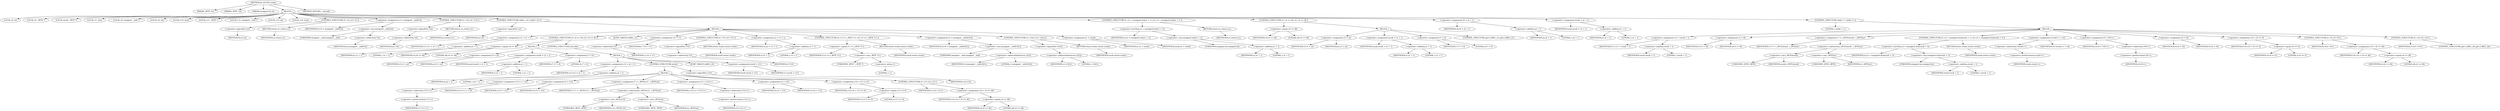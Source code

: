 digraph do_rfc1035_name {  
"1000112" [label = "(METHOD,do_rfc1035_name)" ]
"1000113" [label = "(PARAM,_BYTE *a1)" ]
"1000114" [label = "(PARAM,_BYTE *a2)" ]
"1000115" [label = "(PARAM,unsigned int a3)" ]
"1000116" [label = "(BLOCK,,)" ]
"1000117" [label = "(LOCAL,v4: int)" ]
"1000118" [label = "(LOCAL,v5: _BYTE *)" ]
"1000119" [label = "(LOCAL,result: _BYTE *)" ]
"1000120" [label = "(LOCAL,v7: char)" ]
"1000121" [label = "(LOCAL,v8: unsigned __int8 *)" ]
"1000122" [label = "(LOCAL,v9: int)" ]
"1000123" [label = "(LOCAL,v10: bool)" ]
"1000124" [label = "(LOCAL,v11: _BYTE *)" ]
"1000125" [label = "(LOCAL,v12: unsigned __int8 *)" ]
"1000126" [label = "(LOCAL,v13: int)" ]
"1000127" [label = "(LOCAL,v14: bool)" ]
"1000128" [label = "(CONTROL_STRUCTURE,if ( !a2 ),if ( !a2 ))" ]
"1000129" [label = "(<operator>.logicalNot,!a2)" ]
"1000130" [label = "(IDENTIFIER,a2,!a2)" ]
"1000131" [label = "(RETURN,return a1;,return a1;)" ]
"1000132" [label = "(IDENTIFIER,a1,return a1;)" ]
"1000133" [label = "(<operator>.assignment,v4 = (unsigned __int8)*a2)" ]
"1000134" [label = "(IDENTIFIER,v4,v4 = (unsigned __int8)*a2)" ]
"1000135" [label = "(<operator>.cast,(unsigned __int8)*a2)" ]
"1000136" [label = "(UNKNOWN,unsigned __int8,unsigned __int8)" ]
"1000137" [label = "(<operator>.indirection,*a2)" ]
"1000138" [label = "(IDENTIFIER,a2,(unsigned __int8)*a2)" ]
"1000139" [label = "(CONTROL_STRUCTURE,if ( !*a2 ),if ( !*a2 ))" ]
"1000140" [label = "(<operator>.logicalNot,!*a2)" ]
"1000141" [label = "(<operator>.indirection,*a2)" ]
"1000142" [label = "(IDENTIFIER,a2,!*a2)" ]
"1000143" [label = "(RETURN,return a1;,return a1;)" ]
"1000144" [label = "(IDENTIFIER,a1,return a1;)" ]
"1000145" [label = "(CONTROL_STRUCTURE,while ( !a3 ),while ( !a3 ))" ]
"1000146" [label = "(<operator>.logicalNot,!a3)" ]
"1000147" [label = "(IDENTIFIER,a3,!a3)" ]
"1000148" [label = "(BLOCK,,)" ]
"1000149" [label = "(<operator>.assignment,v11 = a1 + 1)" ]
"1000150" [label = "(IDENTIFIER,v11,v11 = a1 + 1)" ]
"1000151" [label = "(<operator>.addition,a1 + 1)" ]
"1000152" [label = "(IDENTIFIER,a1,a1 + 1)" ]
"1000153" [label = "(LITERAL,1,a1 + 1)" ]
"1000154" [label = "(CONTROL_STRUCTURE,if ( v4 == 46 ),if ( v4 == 46 ))" ]
"1000155" [label = "(<operator>.equals,v4 == 46)" ]
"1000156" [label = "(IDENTIFIER,v4,v4 == 46)" ]
"1000157" [label = "(LITERAL,46,v4 == 46)" ]
"1000158" [label = "(BLOCK,,)" ]
"1000159" [label = "(<operator>.assignment,v5 = a2)" ]
"1000160" [label = "(IDENTIFIER,v5,v5 = a2)" ]
"1000161" [label = "(IDENTIFIER,a2,v5 = a2)" ]
"1000162" [label = "(<operator>.assignment,result = a1 + 1)" ]
"1000163" [label = "(IDENTIFIER,result,result = a1 + 1)" ]
"1000164" [label = "(<operator>.addition,a1 + 1)" ]
"1000165" [label = "(IDENTIFIER,a1,a1 + 1)" ]
"1000166" [label = "(LITERAL,1,a1 + 1)" ]
"1000167" [label = "(<operator>.assignment,v7 = 0)" ]
"1000168" [label = "(IDENTIFIER,v7,v7 = 0)" ]
"1000169" [label = "(LITERAL,0,v7 = 0)" ]
"1000170" [label = "(CONTROL_STRUCTURE,else,else)" ]
"1000171" [label = "(BLOCK,,)" ]
"1000172" [label = "(<operator>.assignment,v12 = a2 + 1)" ]
"1000173" [label = "(IDENTIFIER,v12,v12 = a2 + 1)" ]
"1000174" [label = "(<operator>.addition,a2 + 1)" ]
"1000175" [label = "(IDENTIFIER,a2,a2 + 1)" ]
"1000176" [label = "(LITERAL,1,a2 + 1)" ]
"1000177" [label = "(CONTROL_STRUCTURE,do,do)" ]
"1000178" [label = "(BLOCK,,)" ]
"1000179" [label = "(<operator>.assignment,*v11++ = v4)" ]
"1000180" [label = "(<operator>.indirection,*v11++)" ]
"1000181" [label = "(<operator>.postIncrement,v11++)" ]
"1000182" [label = "(IDENTIFIER,v11,v11++)" ]
"1000183" [label = "(IDENTIFIER,v4,*v11++ = v4)" ]
"1000184" [label = "(<operator>.assignment,v5 = v12)" ]
"1000185" [label = "(IDENTIFIER,v5,v5 = v12)" ]
"1000186" [label = "(IDENTIFIER,v12,v5 = v12)" ]
"1000187" [label = "(<operator>.assignment,v7 = (_BYTE)v12 - (_BYTE)a2)" ]
"1000188" [label = "(IDENTIFIER,v7,v7 = (_BYTE)v12 - (_BYTE)a2)" ]
"1000189" [label = "(<operator>.subtraction,(_BYTE)v12 - (_BYTE)a2)" ]
"1000190" [label = "(<operator>.cast,(_BYTE)v12)" ]
"1000191" [label = "(UNKNOWN,_BYTE,_BYTE)" ]
"1000192" [label = "(IDENTIFIER,v12,(_BYTE)v12)" ]
"1000193" [label = "(<operator>.cast,(_BYTE)a2)" ]
"1000194" [label = "(UNKNOWN,_BYTE,_BYTE)" ]
"1000195" [label = "(IDENTIFIER,a2,(_BYTE)a2)" ]
"1000196" [label = "(<operator>.assignment,v13 = *v12++)" ]
"1000197" [label = "(IDENTIFIER,v13,v13 = *v12++)" ]
"1000198" [label = "(<operator>.indirection,*v12++)" ]
"1000199" [label = "(<operator>.postIncrement,v12++)" ]
"1000200" [label = "(IDENTIFIER,v12,v12++)" ]
"1000201" [label = "(<operator>.assignment,v4 = v13)" ]
"1000202" [label = "(IDENTIFIER,v4,v4 = v13)" ]
"1000203" [label = "(IDENTIFIER,v13,v4 = v13)" ]
"1000204" [label = "(<operator>.assignment,v14 = v13 == 0)" ]
"1000205" [label = "(IDENTIFIER,v14,v14 = v13 == 0)" ]
"1000206" [label = "(<operator>.equals,v13 == 0)" ]
"1000207" [label = "(IDENTIFIER,v13,v13 == 0)" ]
"1000208" [label = "(LITERAL,0,v13 == 0)" ]
"1000209" [label = "(CONTROL_STRUCTURE,if ( v13 ),if ( v13 ))" ]
"1000210" [label = "(IDENTIFIER,v13,if ( v13 ))" ]
"1000211" [label = "(<operator>.assignment,v14 = v4 == 46)" ]
"1000212" [label = "(IDENTIFIER,v14,v14 = v4 == 46)" ]
"1000213" [label = "(<operator>.equals,v4 == 46)" ]
"1000214" [label = "(IDENTIFIER,v4,v4 == 46)" ]
"1000215" [label = "(LITERAL,46,v4 == 46)" ]
"1000216" [label = "(<operator>.logicalNot,!v14)" ]
"1000217" [label = "(IDENTIFIER,v14,!v14)" ]
"1000218" [label = "(JUMP_TARGET,LABEL_20)" ]
"1000219" [label = "(<operator>.assignment,result = v11)" ]
"1000220" [label = "(IDENTIFIER,result,result = v11)" ]
"1000221" [label = "(IDENTIFIER,v11,result = v11)" ]
"1000222" [label = "(JUMP_TARGET,LABEL_21)" ]
"1000223" [label = "(<operator>.assignment,*a1 = v7)" ]
"1000224" [label = "(<operator>.indirection,*a1)" ]
"1000225" [label = "(IDENTIFIER,a1,*a1 = v7)" ]
"1000226" [label = "(IDENTIFIER,v7,*a1 = v7)" ]
"1000227" [label = "(CONTROL_STRUCTURE,if ( !*v5 ),if ( !*v5 ))" ]
"1000228" [label = "(<operator>.logicalNot,!*v5)" ]
"1000229" [label = "(<operator>.indirection,*v5)" ]
"1000230" [label = "(IDENTIFIER,v5,!*v5)" ]
"1000231" [label = "(RETURN,return result;,return result;)" ]
"1000232" [label = "(IDENTIFIER,result,return result;)" ]
"1000233" [label = "(<operator>.assignment,a2 = v5 + 1)" ]
"1000234" [label = "(IDENTIFIER,a2,a2 = v5 + 1)" ]
"1000235" [label = "(<operator>.addition,v5 + 1)" ]
"1000236" [label = "(IDENTIFIER,v5,v5 + 1)" ]
"1000237" [label = "(LITERAL,1,v5 + 1)" ]
"1000238" [label = "(CONTROL_STRUCTURE,if ( v5 == (_BYTE *)-1 ),if ( v5 == (_BYTE *)-1 ))" ]
"1000239" [label = "(<operator>.equals,v5 == (_BYTE *)-1)" ]
"1000240" [label = "(IDENTIFIER,v5,v5 == (_BYTE *)-1)" ]
"1000241" [label = "(<operator>.cast,(_BYTE *)-1)" ]
"1000242" [label = "(UNKNOWN,_BYTE *,_BYTE *)" ]
"1000243" [label = "(<operator>.minus,-1)" ]
"1000244" [label = "(LITERAL,1,-1)" ]
"1000245" [label = "(RETURN,return result;,return result;)" ]
"1000246" [label = "(IDENTIFIER,result,return result;)" ]
"1000247" [label = "(<operator>.assignment,v4 = (unsigned __int8)v5[1])" ]
"1000248" [label = "(IDENTIFIER,v4,v4 = (unsigned __int8)v5[1])" ]
"1000249" [label = "(<operator>.cast,(unsigned __int8)v5[1])" ]
"1000250" [label = "(UNKNOWN,unsigned __int8,unsigned __int8)" ]
"1000251" [label = "(<operator>.indirectIndexAccess,v5[1])" ]
"1000252" [label = "(IDENTIFIER,v5,(unsigned __int8)v5[1])" ]
"1000253" [label = "(LITERAL,1,(unsigned __int8)v5[1])" ]
"1000254" [label = "(CONTROL_STRUCTURE,if ( !v5[1] ),if ( !v5[1] ))" ]
"1000255" [label = "(<operator>.logicalNot,!v5[1])" ]
"1000256" [label = "(<operator>.indirectIndexAccess,v5[1])" ]
"1000257" [label = "(IDENTIFIER,v5,!v5[1])" ]
"1000258" [label = "(LITERAL,1,!v5[1])" ]
"1000259" [label = "(RETURN,return result;,return result;)" ]
"1000260" [label = "(IDENTIFIER,result,return result;)" ]
"1000261" [label = "(<operator>.assignment,a1 = result)" ]
"1000262" [label = "(IDENTIFIER,a1,a1 = result)" ]
"1000263" [label = "(IDENTIFIER,result,a1 = result)" ]
"1000264" [label = "(CONTROL_STRUCTURE,if ( a3 < (unsigned int)(a1 + 1) ),if ( a3 < (unsigned int)(a1 + 1) ))" ]
"1000265" [label = "(<operator>.lessThan,a3 < (unsigned int)(a1 + 1))" ]
"1000266" [label = "(IDENTIFIER,a3,a3 < (unsigned int)(a1 + 1))" ]
"1000267" [label = "(<operator>.cast,(unsigned int)(a1 + 1))" ]
"1000268" [label = "(UNKNOWN,unsigned int,unsigned int)" ]
"1000269" [label = "(<operator>.addition,a1 + 1)" ]
"1000270" [label = "(IDENTIFIER,a1,a1 + 1)" ]
"1000271" [label = "(LITERAL,1,a1 + 1)" ]
"1000272" [label = "(RETURN,return a1;,return a1;)" ]
"1000273" [label = "(IDENTIFIER,a1,return a1;)" ]
"1000274" [label = "(CONTROL_STRUCTURE,if ( v4 == 46 ),if ( v4 == 46 ))" ]
"1000275" [label = "(<operator>.equals,v4 == 46)" ]
"1000276" [label = "(IDENTIFIER,v4,v4 == 46)" ]
"1000277" [label = "(LITERAL,46,v4 == 46)" ]
"1000278" [label = "(BLOCK,,)" ]
"1000279" [label = "(<operator>.assignment,v5 = a2)" ]
"1000280" [label = "(IDENTIFIER,v5,v5 = a2)" ]
"1000281" [label = "(IDENTIFIER,a2,v5 = a2)" ]
"1000282" [label = "(<operator>.assignment,result = a1 + 1)" ]
"1000283" [label = "(IDENTIFIER,result,result = a1 + 1)" ]
"1000284" [label = "(<operator>.addition,a1 + 1)" ]
"1000285" [label = "(IDENTIFIER,a1,a1 + 1)" ]
"1000286" [label = "(LITERAL,1,a1 + 1)" ]
"1000287" [label = "(<operator>.assignment,v7 = 0)" ]
"1000288" [label = "(IDENTIFIER,v7,v7 = 0)" ]
"1000289" [label = "(LITERAL,0,v7 = 0)" ]
"1000290" [label = "(CONTROL_STRUCTURE,goto LABEL_21;,goto LABEL_21;)" ]
"1000291" [label = "(<operator>.assignment,v8 = a2 + 1)" ]
"1000292" [label = "(IDENTIFIER,v8,v8 = a2 + 1)" ]
"1000293" [label = "(<operator>.addition,a2 + 1)" ]
"1000294" [label = "(IDENTIFIER,a2,a2 + 1)" ]
"1000295" [label = "(LITERAL,1,a2 + 1)" ]
"1000296" [label = "(<operator>.assignment,result = a1 + 1)" ]
"1000297" [label = "(IDENTIFIER,result,result = a1 + 1)" ]
"1000298" [label = "(<operator>.addition,a1 + 1)" ]
"1000299" [label = "(IDENTIFIER,a1,a1 + 1)" ]
"1000300" [label = "(LITERAL,1,a1 + 1)" ]
"1000301" [label = "(CONTROL_STRUCTURE,while ( 1 ),while ( 1 ))" ]
"1000302" [label = "(LITERAL,1,while ( 1 ))" ]
"1000303" [label = "(BLOCK,,)" ]
"1000304" [label = "(<operator>.assignment,v11 = result + 1)" ]
"1000305" [label = "(IDENTIFIER,v11,v11 = result + 1)" ]
"1000306" [label = "(<operator>.addition,result + 1)" ]
"1000307" [label = "(IDENTIFIER,result,result + 1)" ]
"1000308" [label = "(LITERAL,1,result + 1)" ]
"1000309" [label = "(<operator>.assignment,v5 = v8)" ]
"1000310" [label = "(IDENTIFIER,v5,v5 = v8)" ]
"1000311" [label = "(IDENTIFIER,v8,v5 = v8)" ]
"1000312" [label = "(<operator>.assignment,v7 = (_BYTE)result - (_BYTE)a1)" ]
"1000313" [label = "(IDENTIFIER,v7,v7 = (_BYTE)result - (_BYTE)a1)" ]
"1000314" [label = "(<operator>.subtraction,(_BYTE)result - (_BYTE)a1)" ]
"1000315" [label = "(<operator>.cast,(_BYTE)result)" ]
"1000316" [label = "(UNKNOWN,_BYTE,_BYTE)" ]
"1000317" [label = "(IDENTIFIER,result,(_BYTE)result)" ]
"1000318" [label = "(<operator>.cast,(_BYTE)a1)" ]
"1000319" [label = "(UNKNOWN,_BYTE,_BYTE)" ]
"1000320" [label = "(IDENTIFIER,a1,(_BYTE)a1)" ]
"1000321" [label = "(CONTROL_STRUCTURE,if ( a3 < (unsigned int)(result + 1) ),if ( a3 < (unsigned int)(result + 1) ))" ]
"1000322" [label = "(<operator>.lessThan,a3 < (unsigned int)(result + 1))" ]
"1000323" [label = "(IDENTIFIER,a3,a3 < (unsigned int)(result + 1))" ]
"1000324" [label = "(<operator>.cast,(unsigned int)(result + 1))" ]
"1000325" [label = "(UNKNOWN,unsigned int,unsigned int)" ]
"1000326" [label = "(<operator>.addition,result + 1)" ]
"1000327" [label = "(IDENTIFIER,result,result + 1)" ]
"1000328" [label = "(LITERAL,1,result + 1)" ]
"1000329" [label = "(RETURN,return result;,return result;)" ]
"1000330" [label = "(IDENTIFIER,result,return result;)" ]
"1000331" [label = "(<operator>.assignment,*result++ = v4)" ]
"1000332" [label = "(<operator>.indirection,*result++)" ]
"1000333" [label = "(<operator>.postIncrement,result++)" ]
"1000334" [label = "(IDENTIFIER,result,result++)" ]
"1000335" [label = "(IDENTIFIER,v4,*result++ = v4)" ]
"1000336" [label = "(<operator>.assignment,v9 = *v8++)" ]
"1000337" [label = "(IDENTIFIER,v9,v9 = *v8++)" ]
"1000338" [label = "(<operator>.indirection,*v8++)" ]
"1000339" [label = "(<operator>.postIncrement,v8++)" ]
"1000340" [label = "(IDENTIFIER,v8,v8++)" ]
"1000341" [label = "(<operator>.assignment,v4 = v9)" ]
"1000342" [label = "(IDENTIFIER,v4,v4 = v9)" ]
"1000343" [label = "(IDENTIFIER,v9,v4 = v9)" ]
"1000344" [label = "(<operator>.assignment,v10 = v9 == 0)" ]
"1000345" [label = "(IDENTIFIER,v10,v10 = v9 == 0)" ]
"1000346" [label = "(<operator>.equals,v9 == 0)" ]
"1000347" [label = "(IDENTIFIER,v9,v9 == 0)" ]
"1000348" [label = "(LITERAL,0,v9 == 0)" ]
"1000349" [label = "(CONTROL_STRUCTURE,if ( v9 ),if ( v9 ))" ]
"1000350" [label = "(IDENTIFIER,v9,if ( v9 ))" ]
"1000351" [label = "(<operator>.assignment,v10 = v4 == 46)" ]
"1000352" [label = "(IDENTIFIER,v10,v10 = v4 == 46)" ]
"1000353" [label = "(<operator>.equals,v4 == 46)" ]
"1000354" [label = "(IDENTIFIER,v4,v4 == 46)" ]
"1000355" [label = "(LITERAL,46,v4 == 46)" ]
"1000356" [label = "(CONTROL_STRUCTURE,if ( v10 ),if ( v10 ))" ]
"1000357" [label = "(IDENTIFIER,v10,if ( v10 ))" ]
"1000358" [label = "(CONTROL_STRUCTURE,goto LABEL_20;,goto LABEL_20;)" ]
"1000359" [label = "(METHOD_RETURN,__fastcall)" ]
  "1000112" -> "1000113" 
  "1000112" -> "1000114" 
  "1000112" -> "1000115" 
  "1000112" -> "1000116" 
  "1000112" -> "1000359" 
  "1000116" -> "1000117" 
  "1000116" -> "1000118" 
  "1000116" -> "1000119" 
  "1000116" -> "1000120" 
  "1000116" -> "1000121" 
  "1000116" -> "1000122" 
  "1000116" -> "1000123" 
  "1000116" -> "1000124" 
  "1000116" -> "1000125" 
  "1000116" -> "1000126" 
  "1000116" -> "1000127" 
  "1000116" -> "1000128" 
  "1000116" -> "1000133" 
  "1000116" -> "1000139" 
  "1000116" -> "1000145" 
  "1000116" -> "1000264" 
  "1000116" -> "1000274" 
  "1000116" -> "1000291" 
  "1000116" -> "1000296" 
  "1000116" -> "1000301" 
  "1000128" -> "1000129" 
  "1000128" -> "1000131" 
  "1000129" -> "1000130" 
  "1000131" -> "1000132" 
  "1000133" -> "1000134" 
  "1000133" -> "1000135" 
  "1000135" -> "1000136" 
  "1000135" -> "1000137" 
  "1000137" -> "1000138" 
  "1000139" -> "1000140" 
  "1000139" -> "1000143" 
  "1000140" -> "1000141" 
  "1000141" -> "1000142" 
  "1000143" -> "1000144" 
  "1000145" -> "1000146" 
  "1000145" -> "1000148" 
  "1000146" -> "1000147" 
  "1000148" -> "1000149" 
  "1000148" -> "1000154" 
  "1000148" -> "1000222" 
  "1000148" -> "1000223" 
  "1000148" -> "1000227" 
  "1000148" -> "1000233" 
  "1000148" -> "1000238" 
  "1000148" -> "1000247" 
  "1000148" -> "1000254" 
  "1000148" -> "1000261" 
  "1000149" -> "1000150" 
  "1000149" -> "1000151" 
  "1000151" -> "1000152" 
  "1000151" -> "1000153" 
  "1000154" -> "1000155" 
  "1000154" -> "1000158" 
  "1000154" -> "1000170" 
  "1000155" -> "1000156" 
  "1000155" -> "1000157" 
  "1000158" -> "1000159" 
  "1000158" -> "1000162" 
  "1000158" -> "1000167" 
  "1000159" -> "1000160" 
  "1000159" -> "1000161" 
  "1000162" -> "1000163" 
  "1000162" -> "1000164" 
  "1000164" -> "1000165" 
  "1000164" -> "1000166" 
  "1000167" -> "1000168" 
  "1000167" -> "1000169" 
  "1000170" -> "1000171" 
  "1000171" -> "1000172" 
  "1000171" -> "1000177" 
  "1000171" -> "1000218" 
  "1000171" -> "1000219" 
  "1000172" -> "1000173" 
  "1000172" -> "1000174" 
  "1000174" -> "1000175" 
  "1000174" -> "1000176" 
  "1000177" -> "1000178" 
  "1000177" -> "1000216" 
  "1000178" -> "1000179" 
  "1000178" -> "1000184" 
  "1000178" -> "1000187" 
  "1000178" -> "1000196" 
  "1000178" -> "1000201" 
  "1000178" -> "1000204" 
  "1000178" -> "1000209" 
  "1000179" -> "1000180" 
  "1000179" -> "1000183" 
  "1000180" -> "1000181" 
  "1000181" -> "1000182" 
  "1000184" -> "1000185" 
  "1000184" -> "1000186" 
  "1000187" -> "1000188" 
  "1000187" -> "1000189" 
  "1000189" -> "1000190" 
  "1000189" -> "1000193" 
  "1000190" -> "1000191" 
  "1000190" -> "1000192" 
  "1000193" -> "1000194" 
  "1000193" -> "1000195" 
  "1000196" -> "1000197" 
  "1000196" -> "1000198" 
  "1000198" -> "1000199" 
  "1000199" -> "1000200" 
  "1000201" -> "1000202" 
  "1000201" -> "1000203" 
  "1000204" -> "1000205" 
  "1000204" -> "1000206" 
  "1000206" -> "1000207" 
  "1000206" -> "1000208" 
  "1000209" -> "1000210" 
  "1000209" -> "1000211" 
  "1000211" -> "1000212" 
  "1000211" -> "1000213" 
  "1000213" -> "1000214" 
  "1000213" -> "1000215" 
  "1000216" -> "1000217" 
  "1000219" -> "1000220" 
  "1000219" -> "1000221" 
  "1000223" -> "1000224" 
  "1000223" -> "1000226" 
  "1000224" -> "1000225" 
  "1000227" -> "1000228" 
  "1000227" -> "1000231" 
  "1000228" -> "1000229" 
  "1000229" -> "1000230" 
  "1000231" -> "1000232" 
  "1000233" -> "1000234" 
  "1000233" -> "1000235" 
  "1000235" -> "1000236" 
  "1000235" -> "1000237" 
  "1000238" -> "1000239" 
  "1000238" -> "1000245" 
  "1000239" -> "1000240" 
  "1000239" -> "1000241" 
  "1000241" -> "1000242" 
  "1000241" -> "1000243" 
  "1000243" -> "1000244" 
  "1000245" -> "1000246" 
  "1000247" -> "1000248" 
  "1000247" -> "1000249" 
  "1000249" -> "1000250" 
  "1000249" -> "1000251" 
  "1000251" -> "1000252" 
  "1000251" -> "1000253" 
  "1000254" -> "1000255" 
  "1000254" -> "1000259" 
  "1000255" -> "1000256" 
  "1000256" -> "1000257" 
  "1000256" -> "1000258" 
  "1000259" -> "1000260" 
  "1000261" -> "1000262" 
  "1000261" -> "1000263" 
  "1000264" -> "1000265" 
  "1000264" -> "1000272" 
  "1000265" -> "1000266" 
  "1000265" -> "1000267" 
  "1000267" -> "1000268" 
  "1000267" -> "1000269" 
  "1000269" -> "1000270" 
  "1000269" -> "1000271" 
  "1000272" -> "1000273" 
  "1000274" -> "1000275" 
  "1000274" -> "1000278" 
  "1000275" -> "1000276" 
  "1000275" -> "1000277" 
  "1000278" -> "1000279" 
  "1000278" -> "1000282" 
  "1000278" -> "1000287" 
  "1000278" -> "1000290" 
  "1000279" -> "1000280" 
  "1000279" -> "1000281" 
  "1000282" -> "1000283" 
  "1000282" -> "1000284" 
  "1000284" -> "1000285" 
  "1000284" -> "1000286" 
  "1000287" -> "1000288" 
  "1000287" -> "1000289" 
  "1000291" -> "1000292" 
  "1000291" -> "1000293" 
  "1000293" -> "1000294" 
  "1000293" -> "1000295" 
  "1000296" -> "1000297" 
  "1000296" -> "1000298" 
  "1000298" -> "1000299" 
  "1000298" -> "1000300" 
  "1000301" -> "1000302" 
  "1000301" -> "1000303" 
  "1000303" -> "1000304" 
  "1000303" -> "1000309" 
  "1000303" -> "1000312" 
  "1000303" -> "1000321" 
  "1000303" -> "1000331" 
  "1000303" -> "1000336" 
  "1000303" -> "1000341" 
  "1000303" -> "1000344" 
  "1000303" -> "1000349" 
  "1000303" -> "1000356" 
  "1000304" -> "1000305" 
  "1000304" -> "1000306" 
  "1000306" -> "1000307" 
  "1000306" -> "1000308" 
  "1000309" -> "1000310" 
  "1000309" -> "1000311" 
  "1000312" -> "1000313" 
  "1000312" -> "1000314" 
  "1000314" -> "1000315" 
  "1000314" -> "1000318" 
  "1000315" -> "1000316" 
  "1000315" -> "1000317" 
  "1000318" -> "1000319" 
  "1000318" -> "1000320" 
  "1000321" -> "1000322" 
  "1000321" -> "1000329" 
  "1000322" -> "1000323" 
  "1000322" -> "1000324" 
  "1000324" -> "1000325" 
  "1000324" -> "1000326" 
  "1000326" -> "1000327" 
  "1000326" -> "1000328" 
  "1000329" -> "1000330" 
  "1000331" -> "1000332" 
  "1000331" -> "1000335" 
  "1000332" -> "1000333" 
  "1000333" -> "1000334" 
  "1000336" -> "1000337" 
  "1000336" -> "1000338" 
  "1000338" -> "1000339" 
  "1000339" -> "1000340" 
  "1000341" -> "1000342" 
  "1000341" -> "1000343" 
  "1000344" -> "1000345" 
  "1000344" -> "1000346" 
  "1000346" -> "1000347" 
  "1000346" -> "1000348" 
  "1000349" -> "1000350" 
  "1000349" -> "1000351" 
  "1000351" -> "1000352" 
  "1000351" -> "1000353" 
  "1000353" -> "1000354" 
  "1000353" -> "1000355" 
  "1000356" -> "1000357" 
  "1000356" -> "1000358" 
}
